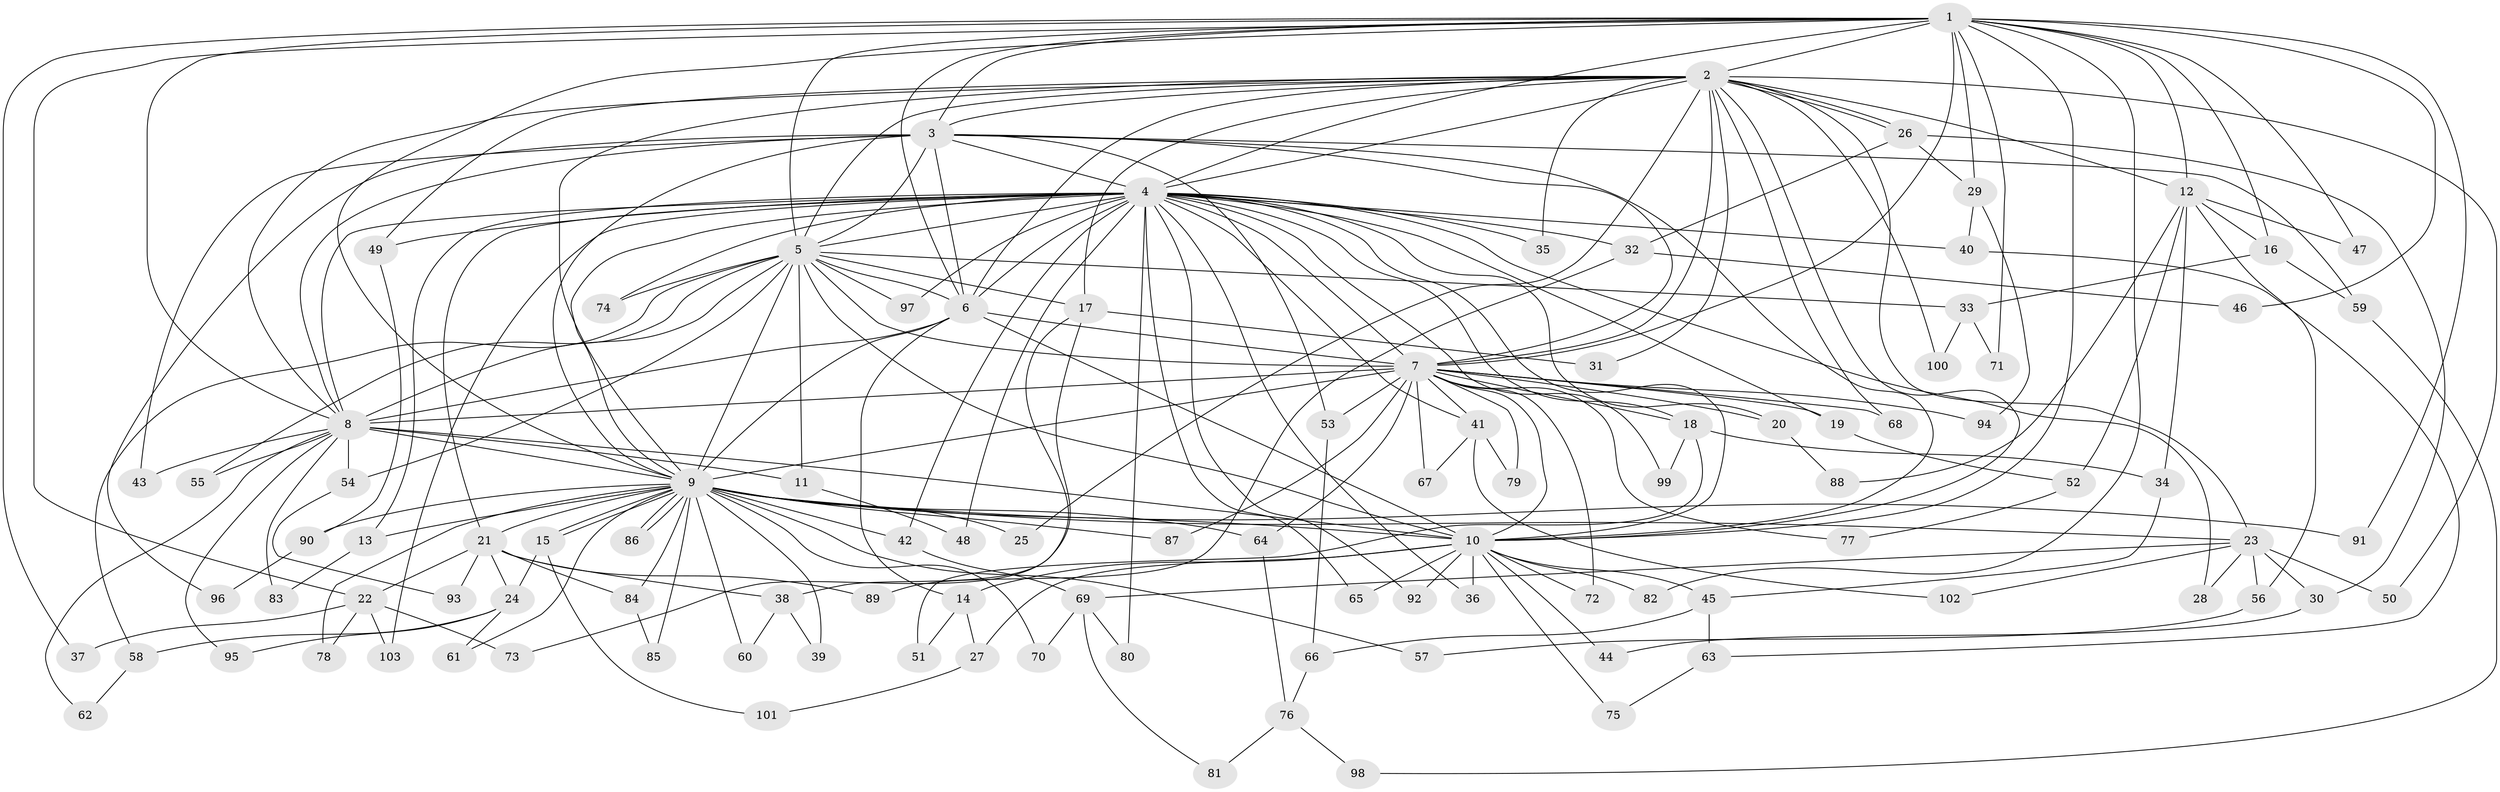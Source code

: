 // coarse degree distribution, {4: 0.11904761904761904, 16: 0.023809523809523808, 6: 0.023809523809523808, 3: 0.30952380952380953, 7: 0.047619047619047616, 12: 0.07142857142857142, 15: 0.023809523809523808, 2: 0.11904761904761904, 5: 0.11904761904761904, 13: 0.023809523809523808, 8: 0.023809523809523808, 22: 0.023809523809523808, 1: 0.023809523809523808, 20: 0.023809523809523808, 9: 0.023809523809523808}
// Generated by graph-tools (version 1.1) at 2025/36/03/04/25 23:36:22]
// undirected, 103 vertices, 231 edges
graph export_dot {
  node [color=gray90,style=filled];
  1;
  2;
  3;
  4;
  5;
  6;
  7;
  8;
  9;
  10;
  11;
  12;
  13;
  14;
  15;
  16;
  17;
  18;
  19;
  20;
  21;
  22;
  23;
  24;
  25;
  26;
  27;
  28;
  29;
  30;
  31;
  32;
  33;
  34;
  35;
  36;
  37;
  38;
  39;
  40;
  41;
  42;
  43;
  44;
  45;
  46;
  47;
  48;
  49;
  50;
  51;
  52;
  53;
  54;
  55;
  56;
  57;
  58;
  59;
  60;
  61;
  62;
  63;
  64;
  65;
  66;
  67;
  68;
  69;
  70;
  71;
  72;
  73;
  74;
  75;
  76;
  77;
  78;
  79;
  80;
  81;
  82;
  83;
  84;
  85;
  86;
  87;
  88;
  89;
  90;
  91;
  92;
  93;
  94;
  95;
  96;
  97;
  98;
  99;
  100;
  101;
  102;
  103;
  1 -- 2;
  1 -- 3;
  1 -- 4;
  1 -- 5;
  1 -- 6;
  1 -- 7;
  1 -- 8;
  1 -- 9;
  1 -- 10;
  1 -- 12;
  1 -- 16;
  1 -- 22;
  1 -- 29;
  1 -- 37;
  1 -- 46;
  1 -- 47;
  1 -- 71;
  1 -- 82;
  1 -- 91;
  2 -- 3;
  2 -- 4;
  2 -- 5;
  2 -- 6;
  2 -- 7;
  2 -- 8;
  2 -- 9;
  2 -- 10;
  2 -- 12;
  2 -- 17;
  2 -- 23;
  2 -- 25;
  2 -- 26;
  2 -- 26;
  2 -- 31;
  2 -- 35;
  2 -- 49;
  2 -- 50;
  2 -- 68;
  2 -- 100;
  3 -- 4;
  3 -- 5;
  3 -- 6;
  3 -- 7;
  3 -- 8;
  3 -- 9;
  3 -- 10;
  3 -- 43;
  3 -- 53;
  3 -- 59;
  3 -- 96;
  4 -- 5;
  4 -- 6;
  4 -- 7;
  4 -- 8;
  4 -- 9;
  4 -- 10;
  4 -- 13;
  4 -- 18;
  4 -- 19;
  4 -- 20;
  4 -- 21;
  4 -- 28;
  4 -- 32;
  4 -- 35;
  4 -- 36;
  4 -- 40;
  4 -- 41;
  4 -- 42;
  4 -- 48;
  4 -- 49;
  4 -- 65;
  4 -- 74;
  4 -- 80;
  4 -- 92;
  4 -- 97;
  4 -- 99;
  4 -- 103;
  5 -- 6;
  5 -- 7;
  5 -- 8;
  5 -- 9;
  5 -- 10;
  5 -- 11;
  5 -- 17;
  5 -- 33;
  5 -- 54;
  5 -- 55;
  5 -- 58;
  5 -- 74;
  5 -- 97;
  6 -- 7;
  6 -- 8;
  6 -- 9;
  6 -- 10;
  6 -- 14;
  7 -- 8;
  7 -- 9;
  7 -- 10;
  7 -- 18;
  7 -- 19;
  7 -- 20;
  7 -- 41;
  7 -- 53;
  7 -- 64;
  7 -- 67;
  7 -- 68;
  7 -- 72;
  7 -- 77;
  7 -- 79;
  7 -- 87;
  7 -- 94;
  8 -- 9;
  8 -- 10;
  8 -- 11;
  8 -- 43;
  8 -- 54;
  8 -- 55;
  8 -- 62;
  8 -- 83;
  8 -- 95;
  9 -- 10;
  9 -- 13;
  9 -- 15;
  9 -- 15;
  9 -- 21;
  9 -- 23;
  9 -- 25;
  9 -- 39;
  9 -- 42;
  9 -- 57;
  9 -- 60;
  9 -- 61;
  9 -- 64;
  9 -- 70;
  9 -- 78;
  9 -- 84;
  9 -- 85;
  9 -- 86;
  9 -- 86;
  9 -- 87;
  9 -- 90;
  9 -- 91;
  10 -- 14;
  10 -- 27;
  10 -- 36;
  10 -- 44;
  10 -- 45;
  10 -- 65;
  10 -- 72;
  10 -- 75;
  10 -- 82;
  10 -- 92;
  11 -- 48;
  12 -- 16;
  12 -- 34;
  12 -- 47;
  12 -- 52;
  12 -- 56;
  12 -- 88;
  13 -- 83;
  14 -- 27;
  14 -- 51;
  15 -- 24;
  15 -- 101;
  16 -- 33;
  16 -- 59;
  17 -- 31;
  17 -- 38;
  17 -- 73;
  18 -- 34;
  18 -- 51;
  18 -- 99;
  19 -- 52;
  20 -- 88;
  21 -- 22;
  21 -- 24;
  21 -- 38;
  21 -- 84;
  21 -- 89;
  21 -- 93;
  22 -- 37;
  22 -- 73;
  22 -- 78;
  22 -- 103;
  23 -- 28;
  23 -- 30;
  23 -- 50;
  23 -- 56;
  23 -- 69;
  23 -- 102;
  24 -- 58;
  24 -- 61;
  24 -- 95;
  26 -- 29;
  26 -- 30;
  26 -- 32;
  27 -- 101;
  29 -- 40;
  29 -- 94;
  30 -- 44;
  32 -- 46;
  32 -- 89;
  33 -- 71;
  33 -- 100;
  34 -- 45;
  38 -- 39;
  38 -- 60;
  40 -- 63;
  41 -- 67;
  41 -- 79;
  41 -- 102;
  42 -- 69;
  45 -- 63;
  45 -- 66;
  49 -- 90;
  52 -- 77;
  53 -- 66;
  54 -- 93;
  56 -- 57;
  58 -- 62;
  59 -- 98;
  63 -- 75;
  64 -- 76;
  66 -- 76;
  69 -- 70;
  69 -- 80;
  69 -- 81;
  76 -- 81;
  76 -- 98;
  84 -- 85;
  90 -- 96;
}
